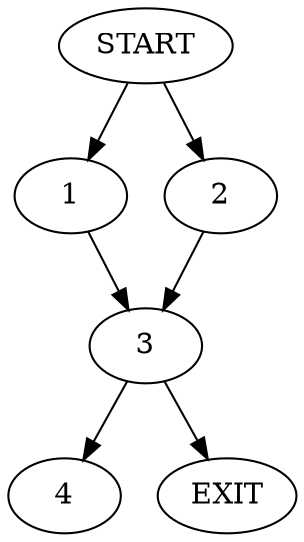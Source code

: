 digraph { 
0 [label="START"];
1;
2;
3;
4;
5[label="EXIT"];
0 -> 1;
0 -> 2;
1 -> 3;
2 -> 3;
3 -> 5;
3 -> 4;
}